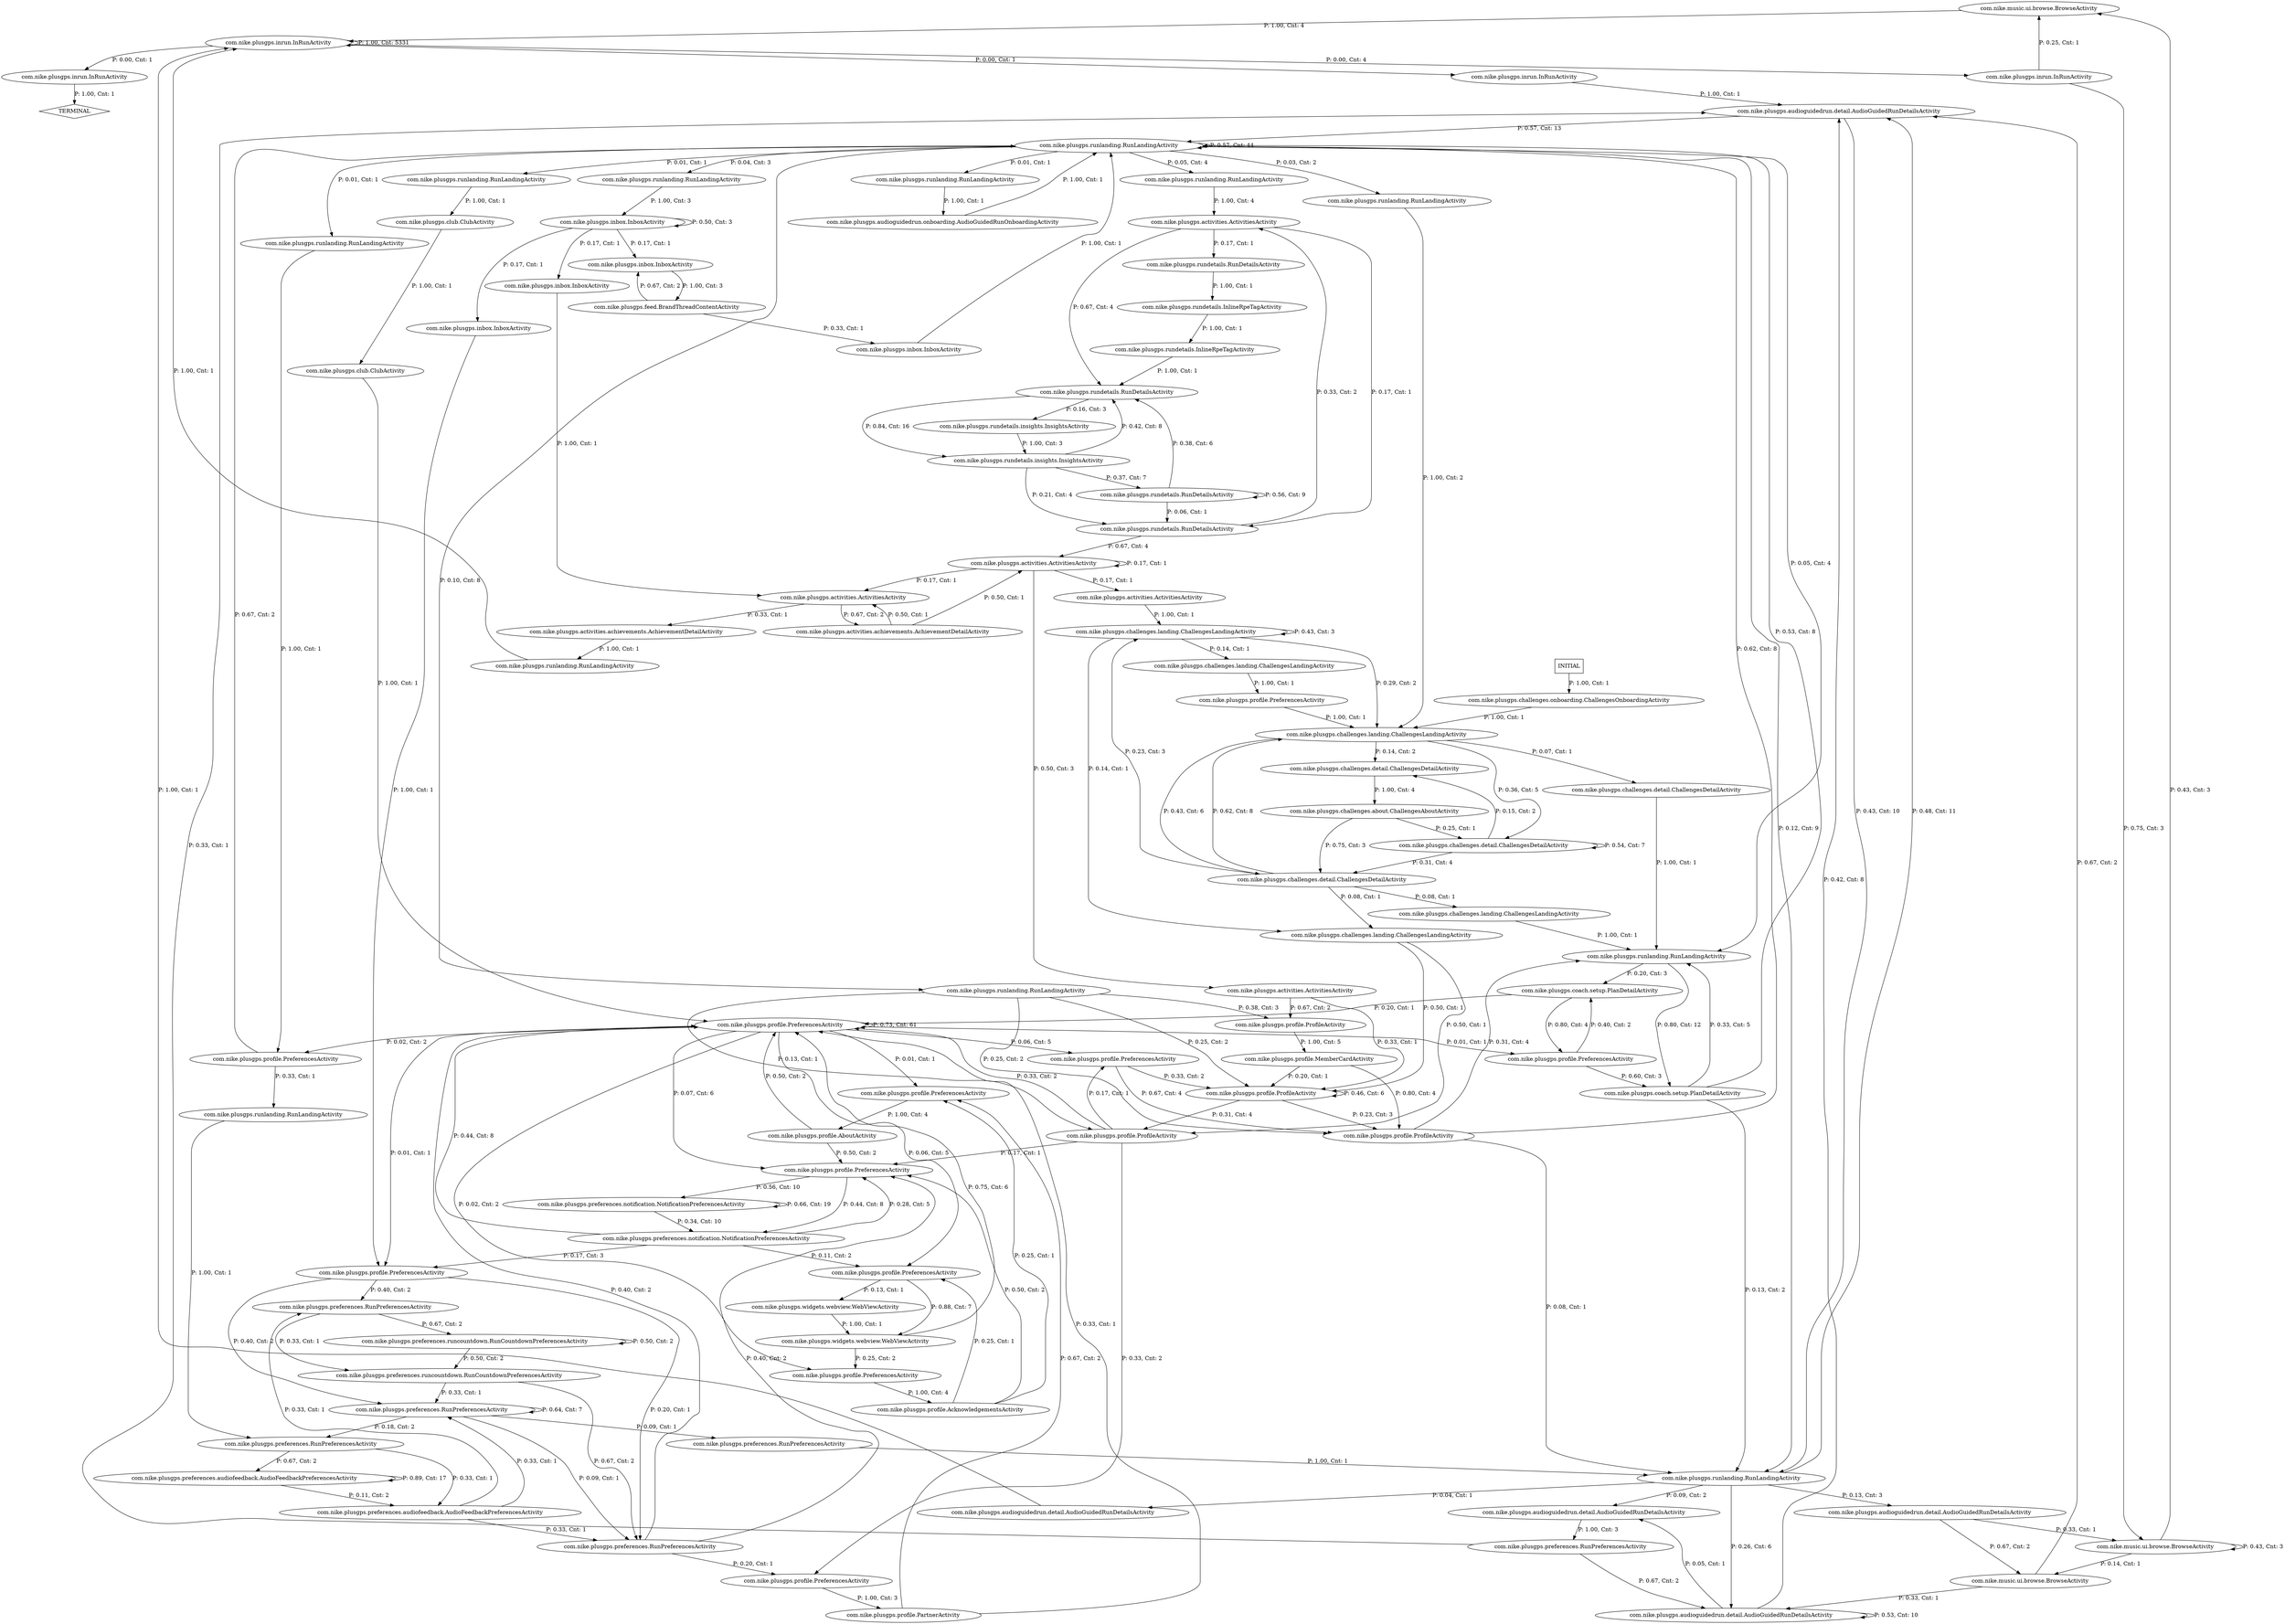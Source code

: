 digraph G {
  0 [label="com.nike.music.ui.browse.BrowseActivity"];
  1 [label="com.nike.music.ui.browse.BrowseActivity"];
  2 [label="com.nike.music.ui.browse.BrowseActivity"];
  3 [label="com.nike.plusgps.activities.ActivitiesActivity"];
  4 [label="com.nike.plusgps.activities.ActivitiesActivity"];
  5 [label="com.nike.plusgps.activities.ActivitiesActivity"];
  6 [label="com.nike.plusgps.activities.ActivitiesActivity"];
  7 [label="com.nike.plusgps.activities.ActivitiesActivity"];
  8 [label="com.nike.plusgps.activities.achievements.AchievementDetailActivity"];
  9 [label="com.nike.plusgps.activities.achievements.AchievementDetailActivity"];
  10 [label="com.nike.plusgps.audioguidedrun.detail.AudioGuidedRunDetailsActivity"];
  11 [label="com.nike.plusgps.audioguidedrun.detail.AudioGuidedRunDetailsActivity"];
  12 [label="com.nike.plusgps.audioguidedrun.detail.AudioGuidedRunDetailsActivity"];
  13 [label="com.nike.plusgps.audioguidedrun.detail.AudioGuidedRunDetailsActivity"];
  14 [label="com.nike.plusgps.audioguidedrun.detail.AudioGuidedRunDetailsActivity"];
  15 [label="com.nike.plusgps.audioguidedrun.onboarding.AudioGuidedRunOnboardingActivity"];
  16 [label="com.nike.plusgps.challenges.about.ChallengesAboutActivity"];
  17 [label="com.nike.plusgps.challenges.detail.ChallengesDetailActivity"];
  18 [label="com.nike.plusgps.challenges.detail.ChallengesDetailActivity"];
  19 [label="com.nike.plusgps.challenges.detail.ChallengesDetailActivity"];
  20 [label="com.nike.plusgps.challenges.detail.ChallengesDetailActivity"];
  21 [label="com.nike.plusgps.challenges.landing.ChallengesLandingActivity"];
  22 [label="com.nike.plusgps.challenges.landing.ChallengesLandingActivity"];
  23 [label="com.nike.plusgps.challenges.landing.ChallengesLandingActivity"];
  24 [label="com.nike.plusgps.challenges.landing.ChallengesLandingActivity"];
  25 [label="com.nike.plusgps.challenges.landing.ChallengesLandingActivity"];
  26 [label="com.nike.plusgps.challenges.onboarding.ChallengesOnboardingActivity"];
  27 [label="com.nike.plusgps.club.ClubActivity"];
  28 [label="com.nike.plusgps.club.ClubActivity"];
  29 [label="com.nike.plusgps.coach.setup.PlanDetailActivity"];
  30 [label="com.nike.plusgps.coach.setup.PlanDetailActivity"];
  31 [label="com.nike.plusgps.feed.BrandThreadContentActivity"];
  32 [label="com.nike.plusgps.inbox.InboxActivity"];
  33 [label="com.nike.plusgps.inbox.InboxActivity"];
  34 [label="com.nike.plusgps.inbox.InboxActivity"];
  35 [label="com.nike.plusgps.inbox.InboxActivity"];
  36 [label="com.nike.plusgps.inbox.InboxActivity"];
  37 [label="com.nike.plusgps.inrun.InRunActivity"];
  38 [label="com.nike.plusgps.inrun.InRunActivity"];
  39 [label="com.nike.plusgps.inrun.InRunActivity"];
  40 [label="com.nike.plusgps.inrun.InRunActivity"];
  41 [label="com.nike.plusgps.preferences.RunPreferencesActivity"];
  42 [label="com.nike.plusgps.preferences.RunPreferencesActivity"];
  43 [label="com.nike.plusgps.preferences.RunPreferencesActivity"];
  44 [label="com.nike.plusgps.preferences.RunPreferencesActivity"];
  45 [label="com.nike.plusgps.preferences.RunPreferencesActivity"];
  46 [label="com.nike.plusgps.preferences.RunPreferencesActivity"];
  47 [label="com.nike.plusgps.preferences.audiofeedback.AudioFeedbackPreferencesActivity"];
  48 [label="com.nike.plusgps.preferences.audiofeedback.AudioFeedbackPreferencesActivity"];
  49 [label="com.nike.plusgps.preferences.notification.NotificationPreferencesActivity"];
  50 [label="com.nike.plusgps.preferences.notification.NotificationPreferencesActivity"];
  51 [label="com.nike.plusgps.preferences.runcountdown.RunCountdownPreferencesActivity"];
  52 [label="com.nike.plusgps.preferences.runcountdown.RunCountdownPreferencesActivity"];
  53 [label="com.nike.plusgps.profile.AboutActivity"];
  54 [label="com.nike.plusgps.profile.AcknowledgementsActivity"];
  55 [label="com.nike.plusgps.profile.MemberCardActivity"];
  56 [label="com.nike.plusgps.profile.PartnerActivity"];
  57 [label="com.nike.plusgps.profile.PreferencesActivity"];
  58 [label="com.nike.plusgps.profile.PreferencesActivity"];
  59 [label="com.nike.plusgps.profile.PreferencesActivity"];
  60 [label="com.nike.plusgps.profile.PreferencesActivity"];
  61 [label="com.nike.plusgps.profile.PreferencesActivity"];
  62 [label="com.nike.plusgps.profile.PreferencesActivity"];
  63 [label="com.nike.plusgps.profile.PreferencesActivity"];
  64 [label="com.nike.plusgps.profile.PreferencesActivity"];
  65 [label="com.nike.plusgps.profile.PreferencesActivity"];
  66 [label="com.nike.plusgps.profile.PreferencesActivity"];
  67 [label="com.nike.plusgps.profile.PreferencesActivity"];
  68 [label="com.nike.plusgps.profile.ProfileActivity"];
  69 [label="com.nike.plusgps.profile.ProfileActivity"];
  70 [label="com.nike.plusgps.profile.ProfileActivity"];
  71 [label="com.nike.plusgps.profile.ProfileActivity"];
  72 [label="com.nike.plusgps.rundetails.InlineRpeTagActivity"];
  73 [label="com.nike.plusgps.rundetails.InlineRpeTagActivity"];
  74 [label="com.nike.plusgps.rundetails.RunDetailsActivity"];
  75 [label="com.nike.plusgps.rundetails.RunDetailsActivity"];
  76 [label="com.nike.plusgps.rundetails.RunDetailsActivity"];
  77 [label="com.nike.plusgps.rundetails.RunDetailsActivity"];
  78 [label="com.nike.plusgps.rundetails.insights.InsightsActivity"];
  79 [label="com.nike.plusgps.rundetails.insights.InsightsActivity"];
  80 [label="com.nike.plusgps.runlanding.RunLandingActivity"];
  81 [label="com.nike.plusgps.runlanding.RunLandingActivity"];
  82 [label="com.nike.plusgps.runlanding.RunLandingActivity"];
  83 [label="com.nike.plusgps.runlanding.RunLandingActivity"];
  84 [label="com.nike.plusgps.runlanding.RunLandingActivity"];
  85 [label="com.nike.plusgps.runlanding.RunLandingActivity"];
  86 [label="com.nike.plusgps.runlanding.RunLandingActivity"];
  87 [label="com.nike.plusgps.runlanding.RunLandingActivity"];
  88 [label="com.nike.plusgps.runlanding.RunLandingActivity"];
  89 [label="com.nike.plusgps.runlanding.RunLandingActivity"];
  90 [label="com.nike.plusgps.runlanding.RunLandingActivity"];
  91 [label="com.nike.plusgps.runlanding.RunLandingActivity"];
  92 [label="com.nike.plusgps.widgets.webview.WebViewActivity"];
  93 [label="com.nike.plusgps.widgets.webview.WebViewActivity"];
  94 [label="TERMINAL",shape=diamond];
  95 [label="INITIAL",shape=box];
0->40 [label="P: 1.00, Cnt: 4"];
1->14 [label="P: 0.33, Cnt: 1"];
1->13 [label="P: 0.67, Cnt: 2"];
2->1 [label="P: 0.14, Cnt: 1"];
2->2 [label="P: 0.43, Cnt: 3"];
2->0 [label="P: 0.43, Cnt: 3"];
3->25 [label="P: 1.00, Cnt: 1"];
4->8 [label="P: 0.33, Cnt: 1"];
4->9 [label="P: 0.67, Cnt: 2"];
5->69 [label="P: 0.33, Cnt: 1"];
5->68 [label="P: 0.67, Cnt: 2"];
6->74 [label="P: 0.17, Cnt: 1"];
6->75 [label="P: 0.17, Cnt: 1"];
6->76 [label="P: 0.67, Cnt: 4"];
7->7 [label="P: 0.17, Cnt: 1"];
7->3 [label="P: 0.17, Cnt: 1"];
7->4 [label="P: 0.17, Cnt: 1"];
7->5 [label="P: 0.50, Cnt: 3"];
8->85 [label="P: 1.00, Cnt: 1"];
9->7 [label="P: 0.50, Cnt: 1"];
9->4 [label="P: 0.50, Cnt: 1"];
10->40 [label="P: 1.00, Cnt: 1"];
11->42 [label="P: 1.00, Cnt: 3"];
12->2 [label="P: 0.33, Cnt: 1"];
12->1 [label="P: 0.67, Cnt: 2"];
13->90 [label="P: 0.43, Cnt: 10"];
13->91 [label="P: 0.57, Cnt: 13"];
14->11 [label="P: 0.05, Cnt: 1"];
14->13 [label="P: 0.42, Cnt: 8"];
14->14 [label="P: 0.53, Cnt: 10"];
15->91 [label="P: 1.00, Cnt: 1"];
16->19 [label="P: 0.25, Cnt: 1"];
16->20 [label="P: 0.75, Cnt: 3"];
17->16 [label="P: 1.00, Cnt: 4"];
18->88 [label="P: 1.00, Cnt: 1"];
19->17 [label="P: 0.15, Cnt: 2"];
19->20 [label="P: 0.31, Cnt: 4"];
19->19 [label="P: 0.54, Cnt: 7"];
20->22 [label="P: 0.08, Cnt: 1"];
20->23 [label="P: 0.08, Cnt: 1"];
20->25 [label="P: 0.23, Cnt: 3"];
20->24 [label="P: 0.62, Cnt: 8"];
21->57 [label="P: 1.00, Cnt: 1"];
22->88 [label="P: 1.00, Cnt: 1"];
23->71 [label="P: 0.50, Cnt: 1"];
23->69 [label="P: 0.50, Cnt: 1"];
24->18 [label="P: 0.07, Cnt: 1"];
24->17 [label="P: 0.14, Cnt: 2"];
24->19 [label="P: 0.36, Cnt: 5"];
24->20 [label="P: 0.43, Cnt: 6"];
25->21 [label="P: 0.14, Cnt: 1"];
25->23 [label="P: 0.14, Cnt: 1"];
25->24 [label="P: 0.29, Cnt: 2"];
25->25 [label="P: 0.43, Cnt: 3"];
26->24 [label="P: 1.00, Cnt: 1"];
27->28 [label="P: 1.00, Cnt: 1"];
28->67 [label="P: 1.00, Cnt: 1"];
29->67 [label="P: 0.20, Cnt: 1"];
29->61 [label="P: 0.80, Cnt: 4"];
30->90 [label="P: 0.13, Cnt: 2"];
30->88 [label="P: 0.33, Cnt: 5"];
30->91 [label="P: 0.53, Cnt: 8"];
31->35 [label="P: 0.33, Cnt: 1"];
31->33 [label="P: 0.67, Cnt: 2"];
32->4 [label="P: 1.00, Cnt: 1"];
33->31 [label="P: 1.00, Cnt: 3"];
34->66 [label="P: 1.00, Cnt: 1"];
35->91 [label="P: 1.00, Cnt: 1"];
36->34 [label="P: 0.17, Cnt: 1"];
36->32 [label="P: 0.17, Cnt: 1"];
36->33 [label="P: 0.17, Cnt: 1"];
36->36 [label="P: 0.50, Cnt: 3"];
37->13 [label="P: 1.00, Cnt: 1"];
38->94 [label="P: 1.00, Cnt: 1"];
39->0 [label="P: 0.25, Cnt: 1"];
39->2 [label="P: 0.75, Cnt: 3"];
40->37 [label="P: 0.00, Cnt: 1"];
40->38 [label="P: 0.00, Cnt: 1"];
40->39 [label="P: 0.00, Cnt: 4"];
40->40 [label="P: 1.00, Cnt: 5331"];
41->90 [label="P: 1.00, Cnt: 1"];
42->13 [label="P: 0.33, Cnt: 1"];
42->14 [label="P: 0.67, Cnt: 2"];
43->48 [label="P: 0.33, Cnt: 1"];
43->47 [label="P: 0.67, Cnt: 2"];
44->51 [label="P: 0.33, Cnt: 1"];
44->52 [label="P: 0.67, Cnt: 2"];
45->60 [label="P: 0.20, Cnt: 1"];
45->62 [label="P: 0.40, Cnt: 2"];
45->67 [label="P: 0.40, Cnt: 2"];
46->45 [label="P: 0.09, Cnt: 1"];
46->41 [label="P: 0.09, Cnt: 1"];
46->43 [label="P: 0.18, Cnt: 2"];
46->46 [label="P: 0.64, Cnt: 7"];
47->48 [label="P: 0.11, Cnt: 2"];
47->47 [label="P: 0.89, Cnt: 17"];
48->44 [label="P: 0.33, Cnt: 1"];
48->45 [label="P: 0.33, Cnt: 1"];
48->46 [label="P: 0.33, Cnt: 1"];
49->50 [label="P: 0.34, Cnt: 10"];
49->49 [label="P: 0.66, Cnt: 19"];
50->65 [label="P: 0.11, Cnt: 2"];
50->66 [label="P: 0.17, Cnt: 3"];
50->62 [label="P: 0.28, Cnt: 5"];
50->67 [label="P: 0.44, Cnt: 8"];
51->46 [label="P: 0.33, Cnt: 1"];
51->45 [label="P: 0.67, Cnt: 2"];
52->51 [label="P: 0.50, Cnt: 2"];
52->52 [label="P: 0.50, Cnt: 2"];
53->62 [label="P: 0.50, Cnt: 2"];
53->67 [label="P: 0.50, Cnt: 2"];
54->58 [label="P: 0.25, Cnt: 1"];
54->65 [label="P: 0.25, Cnt: 1"];
54->62 [label="P: 0.50, Cnt: 2"];
55->69 [label="P: 0.20, Cnt: 1"];
55->70 [label="P: 0.80, Cnt: 4"];
56->67 [label="P: 0.33, Cnt: 1"];
56->58 [label="P: 0.67, Cnt: 2"];
57->24 [label="P: 1.00, Cnt: 1"];
58->53 [label="P: 1.00, Cnt: 4"];
59->54 [label="P: 1.00, Cnt: 4"];
60->56 [label="P: 1.00, Cnt: 3"];
61->29 [label="P: 0.40, Cnt: 2"];
61->30 [label="P: 0.60, Cnt: 3"];
62->50 [label="P: 0.44, Cnt: 8"];
62->49 [label="P: 0.56, Cnt: 10"];
63->69 [label="P: 0.33, Cnt: 2"];
63->70 [label="P: 0.67, Cnt: 4"];
64->86 [label="P: 0.33, Cnt: 1"];
64->91 [label="P: 0.67, Cnt: 2"];
65->92 [label="P: 0.13, Cnt: 1"];
65->93 [label="P: 0.88, Cnt: 7"];
66->45 [label="P: 0.20, Cnt: 1"];
66->44 [label="P: 0.40, Cnt: 2"];
66->46 [label="P: 0.40, Cnt: 2"];
67->58 [label="P: 0.01, Cnt: 1"];
67->66 [label="P: 0.01, Cnt: 1"];
67->61 [label="P: 0.01, Cnt: 1"];
67->59 [label="P: 0.02, Cnt: 2"];
67->64 [label="P: 0.02, Cnt: 2"];
67->63 [label="P: 0.06, Cnt: 5"];
67->65 [label="P: 0.06, Cnt: 5"];
67->62 [label="P: 0.07, Cnt: 6"];
67->67 [label="P: 0.73, Cnt: 61"];
68->55 [label="P: 1.00, Cnt: 5"];
69->70 [label="P: 0.23, Cnt: 3"];
69->71 [label="P: 0.31, Cnt: 4"];
69->69 [label="P: 0.46, Cnt: 6"];
70->90 [label="P: 0.08, Cnt: 1"];
70->88 [label="P: 0.31, Cnt: 4"];
70->91 [label="P: 0.62, Cnt: 8"];
71->62 [label="P: 0.17, Cnt: 1"];
71->63 [label="P: 0.17, Cnt: 1"];
71->67 [label="P: 0.33, Cnt: 2"];
71->60 [label="P: 0.33, Cnt: 2"];
72->73 [label="P: 1.00, Cnt: 1"];
73->76 [label="P: 1.00, Cnt: 1"];
74->72 [label="P: 1.00, Cnt: 1"];
75->6 [label="P: 0.33, Cnt: 2"];
75->7 [label="P: 0.67, Cnt: 4"];
76->78 [label="P: 0.16, Cnt: 3"];
76->79 [label="P: 0.84, Cnt: 16"];
77->75 [label="P: 0.06, Cnt: 1"];
77->76 [label="P: 0.38, Cnt: 6"];
77->77 [label="P: 0.56, Cnt: 9"];
78->79 [label="P: 1.00, Cnt: 3"];
79->75 [label="P: 0.21, Cnt: 4"];
79->77 [label="P: 0.37, Cnt: 7"];
79->76 [label="P: 0.42, Cnt: 8"];
80->6 [label="P: 1.00, Cnt: 4"];
81->15 [label="P: 1.00, Cnt: 1"];
82->24 [label="P: 1.00, Cnt: 2"];
83->27 [label="P: 1.00, Cnt: 1"];
84->36 [label="P: 1.00, Cnt: 3"];
85->40 [label="P: 1.00, Cnt: 1"];
86->43 [label="P: 1.00, Cnt: 1"];
87->64 [label="P: 1.00, Cnt: 1"];
88->29 [label="P: 0.20, Cnt: 3"];
88->30 [label="P: 0.80, Cnt: 12"];
89->71 [label="P: 0.13, Cnt: 1"];
89->70 [label="P: 0.25, Cnt: 2"];
89->69 [label="P: 0.25, Cnt: 2"];
89->68 [label="P: 0.38, Cnt: 3"];
90->10 [label="P: 0.04, Cnt: 1"];
90->11 [label="P: 0.09, Cnt: 2"];
90->12 [label="P: 0.13, Cnt: 3"];
90->14 [label="P: 0.26, Cnt: 6"];
90->13 [label="P: 0.48, Cnt: 11"];
91->81 [label="P: 0.01, Cnt: 1"];
91->87 [label="P: 0.01, Cnt: 1"];
91->83 [label="P: 0.01, Cnt: 1"];
91->82 [label="P: 0.03, Cnt: 2"];
91->84 [label="P: 0.04, Cnt: 3"];
91->80 [label="P: 0.05, Cnt: 4"];
91->88 [label="P: 0.05, Cnt: 4"];
91->89 [label="P: 0.10, Cnt: 8"];
91->90 [label="P: 0.12, Cnt: 9"];
91->91 [label="P: 0.57, Cnt: 44"];
92->93 [label="P: 1.00, Cnt: 1"];
93->59 [label="P: 0.25, Cnt: 2"];
93->67 [label="P: 0.75, Cnt: 6"];
95->26 [label="P: 1.00, Cnt: 1"];
}
